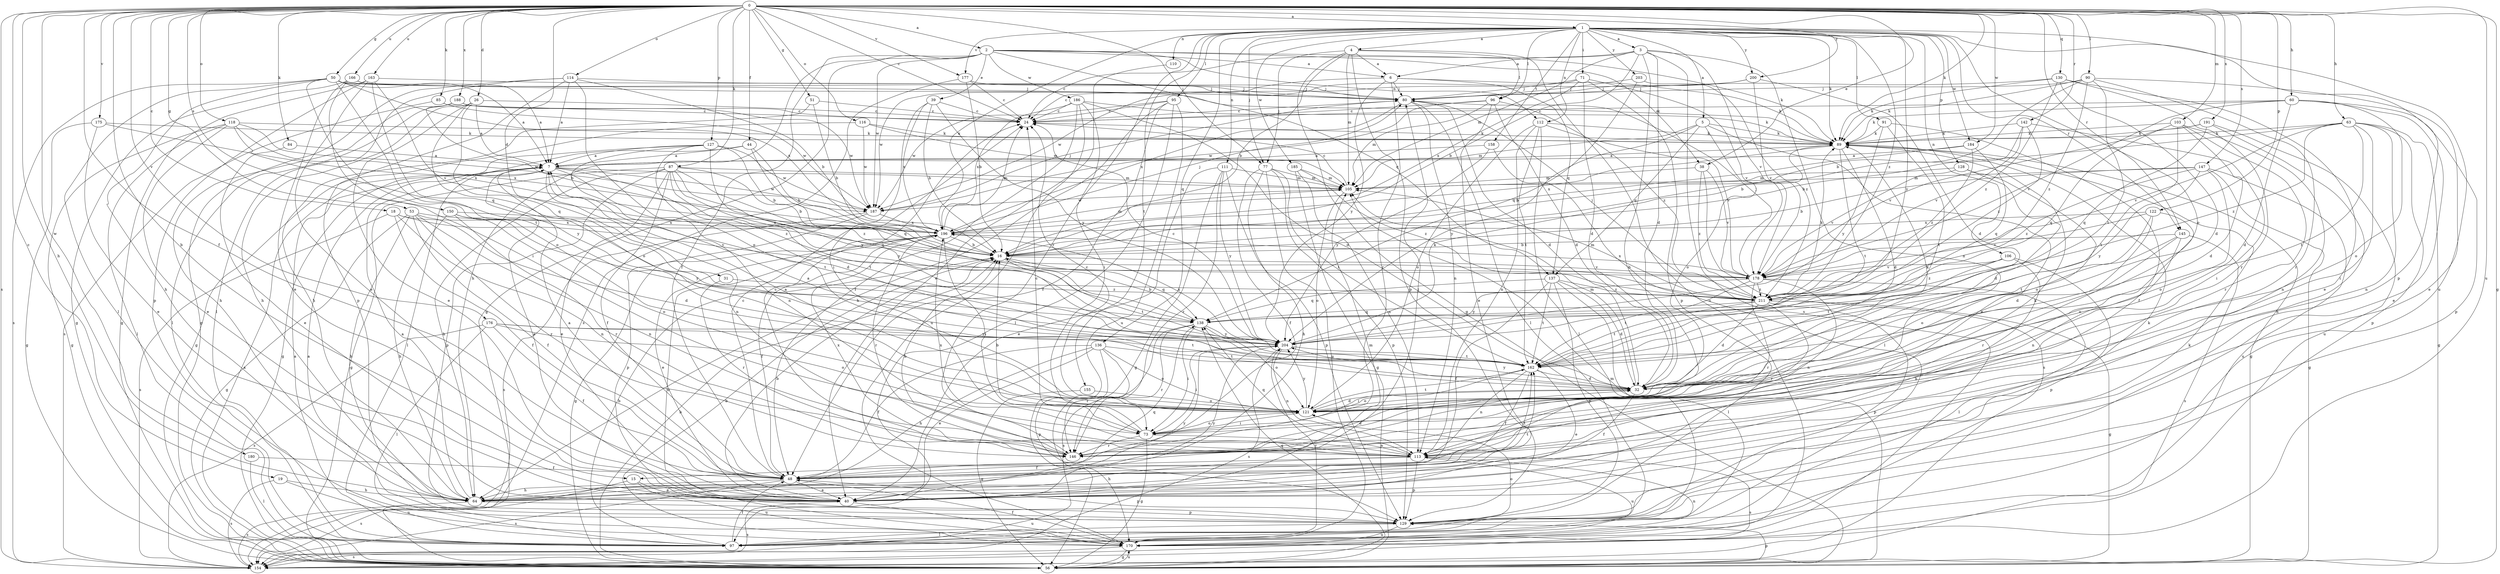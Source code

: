 strict digraph  {
0;
1;
2;
3;
4;
5;
6;
7;
15;
16;
18;
19;
24;
26;
31;
32;
38;
39;
40;
44;
48;
50;
51;
53;
56;
60;
63;
64;
71;
73;
77;
80;
84;
85;
87;
89;
90;
91;
95;
96;
97;
103;
105;
106;
110;
111;
112;
113;
114;
116;
118;
121;
122;
127;
128;
129;
130;
136;
137;
138;
142;
145;
146;
147;
150;
154;
155;
158;
162;
163;
166;
170;
175;
176;
177;
178;
180;
184;
185;
186;
187;
188;
191;
196;
200;
203;
204;
211;
0 -> 1  [label=a];
0 -> 2  [label=a];
0 -> 15  [label=b];
0 -> 18  [label=c];
0 -> 19  [label=c];
0 -> 24  [label=c];
0 -> 26  [label=d];
0 -> 31  [label=d];
0 -> 38  [label=e];
0 -> 44  [label=f];
0 -> 48  [label=f];
0 -> 50  [label=g];
0 -> 51  [label=g];
0 -> 53  [label=g];
0 -> 56  [label=g];
0 -> 60  [label=h];
0 -> 63  [label=h];
0 -> 64  [label=h];
0 -> 77  [label=j];
0 -> 84  [label=k];
0 -> 85  [label=k];
0 -> 87  [label=k];
0 -> 89  [label=k];
0 -> 90  [label=l];
0 -> 103  [label=m];
0 -> 114  [label=o];
0 -> 116  [label=o];
0 -> 118  [label=o];
0 -> 122  [label=p];
0 -> 127  [label=p];
0 -> 130  [label=q];
0 -> 142  [label=r];
0 -> 145  [label=r];
0 -> 147  [label=s];
0 -> 150  [label=s];
0 -> 154  [label=s];
0 -> 163  [label=u];
0 -> 166  [label=u];
0 -> 170  [label=u];
0 -> 175  [label=v];
0 -> 176  [label=v];
0 -> 177  [label=v];
0 -> 180  [label=w];
0 -> 184  [label=w];
0 -> 188  [label=x];
0 -> 191  [label=x];
0 -> 200  [label=y];
1 -> 3  [label=a];
1 -> 4  [label=a];
1 -> 5  [label=a];
1 -> 71  [label=i];
1 -> 77  [label=j];
1 -> 89  [label=k];
1 -> 91  [label=l];
1 -> 95  [label=l];
1 -> 96  [label=l];
1 -> 106  [label=n];
1 -> 110  [label=n];
1 -> 111  [label=n];
1 -> 112  [label=n];
1 -> 121  [label=o];
1 -> 128  [label=p];
1 -> 129  [label=p];
1 -> 136  [label=q];
1 -> 145  [label=r];
1 -> 146  [label=r];
1 -> 155  [label=t];
1 -> 158  [label=t];
1 -> 170  [label=u];
1 -> 177  [label=v];
1 -> 184  [label=w];
1 -> 185  [label=w];
1 -> 196  [label=x];
1 -> 200  [label=y];
1 -> 203  [label=y];
1 -> 204  [label=y];
1 -> 211  [label=z];
2 -> 6  [label=a];
2 -> 38  [label=e];
2 -> 39  [label=e];
2 -> 48  [label=f];
2 -> 56  [label=g];
2 -> 64  [label=h];
2 -> 89  [label=k];
2 -> 112  [label=n];
2 -> 137  [label=q];
2 -> 186  [label=w];
2 -> 187  [label=w];
3 -> 6  [label=a];
3 -> 15  [label=b];
3 -> 16  [label=b];
3 -> 24  [label=c];
3 -> 32  [label=d];
3 -> 105  [label=m];
3 -> 113  [label=n];
3 -> 154  [label=s];
3 -> 178  [label=v];
4 -> 6  [label=a];
4 -> 16  [label=b];
4 -> 56  [label=g];
4 -> 77  [label=j];
4 -> 96  [label=l];
4 -> 105  [label=m];
4 -> 129  [label=p];
4 -> 170  [label=u];
5 -> 40  [label=e];
5 -> 89  [label=k];
5 -> 105  [label=m];
5 -> 121  [label=o];
5 -> 137  [label=q];
5 -> 204  [label=y];
6 -> 80  [label=j];
6 -> 89  [label=k];
6 -> 137  [label=q];
6 -> 146  [label=r];
6 -> 187  [label=w];
6 -> 204  [label=y];
7 -> 105  [label=m];
7 -> 113  [label=n];
7 -> 162  [label=t];
7 -> 187  [label=w];
7 -> 211  [label=z];
15 -> 40  [label=e];
15 -> 154  [label=s];
15 -> 170  [label=u];
16 -> 138  [label=q];
16 -> 162  [label=t];
16 -> 178  [label=v];
18 -> 48  [label=f];
18 -> 113  [label=n];
18 -> 154  [label=s];
18 -> 178  [label=v];
18 -> 196  [label=x];
19 -> 64  [label=h];
19 -> 154  [label=s];
19 -> 170  [label=u];
24 -> 89  [label=k];
26 -> 7  [label=a];
26 -> 24  [label=c];
26 -> 40  [label=e];
26 -> 64  [label=h];
26 -> 121  [label=o];
26 -> 138  [label=q];
31 -> 146  [label=r];
31 -> 211  [label=z];
32 -> 7  [label=a];
32 -> 48  [label=f];
32 -> 89  [label=k];
32 -> 105  [label=m];
32 -> 121  [label=o];
32 -> 204  [label=y];
38 -> 105  [label=m];
38 -> 154  [label=s];
38 -> 178  [label=v];
38 -> 211  [label=z];
39 -> 16  [label=b];
39 -> 24  [label=c];
39 -> 73  [label=i];
39 -> 196  [label=x];
39 -> 204  [label=y];
40 -> 7  [label=a];
40 -> 16  [label=b];
40 -> 105  [label=m];
40 -> 138  [label=q];
40 -> 154  [label=s];
40 -> 170  [label=u];
40 -> 204  [label=y];
44 -> 7  [label=a];
44 -> 16  [label=b];
44 -> 97  [label=l];
44 -> 138  [label=q];
48 -> 7  [label=a];
48 -> 24  [label=c];
48 -> 40  [label=e];
48 -> 64  [label=h];
48 -> 80  [label=j];
48 -> 129  [label=p];
48 -> 154  [label=s];
48 -> 162  [label=t];
50 -> 7  [label=a];
50 -> 64  [label=h];
50 -> 80  [label=j];
50 -> 89  [label=k];
50 -> 97  [label=l];
50 -> 121  [label=o];
50 -> 154  [label=s];
50 -> 162  [label=t];
50 -> 196  [label=x];
51 -> 16  [label=b];
51 -> 24  [label=c];
51 -> 64  [label=h];
53 -> 32  [label=d];
53 -> 48  [label=f];
53 -> 56  [label=g];
53 -> 64  [label=h];
53 -> 113  [label=n];
53 -> 146  [label=r];
53 -> 196  [label=x];
56 -> 7  [label=a];
56 -> 16  [label=b];
56 -> 105  [label=m];
56 -> 129  [label=p];
56 -> 138  [label=q];
56 -> 170  [label=u];
60 -> 24  [label=c];
60 -> 32  [label=d];
60 -> 40  [label=e];
60 -> 89  [label=k];
60 -> 121  [label=o];
60 -> 129  [label=p];
60 -> 178  [label=v];
63 -> 16  [label=b];
63 -> 56  [label=g];
63 -> 73  [label=i];
63 -> 89  [label=k];
63 -> 113  [label=n];
63 -> 129  [label=p];
63 -> 162  [label=t];
63 -> 178  [label=v];
63 -> 211  [label=z];
64 -> 7  [label=a];
64 -> 89  [label=k];
64 -> 129  [label=p];
64 -> 154  [label=s];
64 -> 162  [label=t];
64 -> 204  [label=y];
71 -> 32  [label=d];
71 -> 80  [label=j];
71 -> 129  [label=p];
71 -> 178  [label=v];
71 -> 187  [label=w];
71 -> 196  [label=x];
73 -> 16  [label=b];
73 -> 24  [label=c];
73 -> 56  [label=g];
73 -> 113  [label=n];
73 -> 121  [label=o];
73 -> 146  [label=r];
77 -> 48  [label=f];
77 -> 64  [label=h];
77 -> 105  [label=m];
77 -> 129  [label=p];
77 -> 162  [label=t];
77 -> 170  [label=u];
80 -> 24  [label=c];
80 -> 32  [label=d];
80 -> 97  [label=l];
80 -> 113  [label=n];
80 -> 196  [label=x];
84 -> 7  [label=a];
84 -> 40  [label=e];
85 -> 24  [label=c];
85 -> 154  [label=s];
85 -> 187  [label=w];
87 -> 16  [label=b];
87 -> 40  [label=e];
87 -> 48  [label=f];
87 -> 56  [label=g];
87 -> 64  [label=h];
87 -> 105  [label=m];
87 -> 129  [label=p];
87 -> 138  [label=q];
87 -> 162  [label=t];
87 -> 204  [label=y];
87 -> 211  [label=z];
89 -> 7  [label=a];
89 -> 32  [label=d];
89 -> 56  [label=g];
89 -> 162  [label=t];
89 -> 196  [label=x];
90 -> 16  [label=b];
90 -> 40  [label=e];
90 -> 80  [label=j];
90 -> 89  [label=k];
90 -> 146  [label=r];
90 -> 162  [label=t];
90 -> 211  [label=z];
91 -> 48  [label=f];
91 -> 89  [label=k];
91 -> 162  [label=t];
91 -> 204  [label=y];
95 -> 24  [label=c];
95 -> 48  [label=f];
95 -> 64  [label=h];
95 -> 97  [label=l];
95 -> 170  [label=u];
95 -> 187  [label=w];
96 -> 24  [label=c];
96 -> 32  [label=d];
96 -> 40  [label=e];
96 -> 105  [label=m];
96 -> 187  [label=w];
96 -> 211  [label=z];
97 -> 7  [label=a];
97 -> 16  [label=b];
97 -> 48  [label=f];
97 -> 89  [label=k];
97 -> 121  [label=o];
103 -> 32  [label=d];
103 -> 89  [label=k];
103 -> 113  [label=n];
103 -> 138  [label=q];
103 -> 146  [label=r];
103 -> 162  [label=t];
105 -> 24  [label=c];
105 -> 121  [label=o];
105 -> 187  [label=w];
106 -> 64  [label=h];
106 -> 129  [label=p];
106 -> 162  [label=t];
106 -> 178  [label=v];
106 -> 211  [label=z];
110 -> 40  [label=e];
111 -> 40  [label=e];
111 -> 56  [label=g];
111 -> 105  [label=m];
111 -> 129  [label=p];
111 -> 146  [label=r];
111 -> 204  [label=y];
112 -> 89  [label=k];
112 -> 97  [label=l];
112 -> 113  [label=n];
112 -> 121  [label=o];
112 -> 162  [label=t];
112 -> 178  [label=v];
113 -> 48  [label=f];
113 -> 64  [label=h];
113 -> 129  [label=p];
113 -> 138  [label=q];
113 -> 154  [label=s];
113 -> 170  [label=u];
113 -> 196  [label=x];
114 -> 7  [label=a];
114 -> 16  [label=b];
114 -> 56  [label=g];
114 -> 80  [label=j];
114 -> 97  [label=l];
114 -> 121  [label=o];
114 -> 129  [label=p];
116 -> 56  [label=g];
116 -> 89  [label=k];
116 -> 105  [label=m];
116 -> 187  [label=w];
118 -> 40  [label=e];
118 -> 56  [label=g];
118 -> 89  [label=k];
118 -> 97  [label=l];
118 -> 187  [label=w];
118 -> 196  [label=x];
118 -> 204  [label=y];
121 -> 7  [label=a];
121 -> 24  [label=c];
121 -> 32  [label=d];
121 -> 73  [label=i];
121 -> 162  [label=t];
121 -> 204  [label=y];
122 -> 32  [label=d];
122 -> 121  [label=o];
122 -> 162  [label=t];
122 -> 178  [label=v];
122 -> 196  [label=x];
127 -> 7  [label=a];
127 -> 16  [label=b];
127 -> 32  [label=d];
127 -> 56  [label=g];
127 -> 113  [label=n];
127 -> 187  [label=w];
127 -> 204  [label=y];
128 -> 32  [label=d];
128 -> 105  [label=m];
128 -> 121  [label=o];
128 -> 178  [label=v];
129 -> 97  [label=l];
129 -> 170  [label=u];
130 -> 32  [label=d];
130 -> 40  [label=e];
130 -> 80  [label=j];
130 -> 89  [label=k];
130 -> 146  [label=r];
130 -> 211  [label=z];
136 -> 40  [label=e];
136 -> 48  [label=f];
136 -> 64  [label=h];
136 -> 121  [label=o];
136 -> 129  [label=p];
136 -> 146  [label=r];
136 -> 162  [label=t];
137 -> 32  [label=d];
137 -> 48  [label=f];
137 -> 97  [label=l];
137 -> 129  [label=p];
137 -> 138  [label=q];
137 -> 162  [label=t];
137 -> 211  [label=z];
138 -> 16  [label=b];
138 -> 73  [label=i];
138 -> 121  [label=o];
138 -> 146  [label=r];
138 -> 154  [label=s];
138 -> 204  [label=y];
142 -> 16  [label=b];
142 -> 73  [label=i];
142 -> 89  [label=k];
142 -> 178  [label=v];
142 -> 211  [label=z];
145 -> 16  [label=b];
145 -> 113  [label=n];
145 -> 121  [label=o];
145 -> 146  [label=r];
145 -> 154  [label=s];
146 -> 16  [label=b];
146 -> 24  [label=c];
146 -> 32  [label=d];
146 -> 89  [label=k];
146 -> 196  [label=x];
147 -> 16  [label=b];
147 -> 56  [label=g];
147 -> 105  [label=m];
147 -> 121  [label=o];
147 -> 170  [label=u];
147 -> 204  [label=y];
147 -> 211  [label=z];
150 -> 64  [label=h];
150 -> 121  [label=o];
150 -> 146  [label=r];
150 -> 196  [label=x];
150 -> 204  [label=y];
155 -> 56  [label=g];
155 -> 121  [label=o];
158 -> 7  [label=a];
158 -> 97  [label=l];
158 -> 204  [label=y];
162 -> 32  [label=d];
162 -> 40  [label=e];
162 -> 48  [label=f];
162 -> 73  [label=i];
162 -> 113  [label=n];
163 -> 40  [label=e];
163 -> 56  [label=g];
163 -> 80  [label=j];
163 -> 129  [label=p];
163 -> 138  [label=q];
163 -> 178  [label=v];
166 -> 7  [label=a];
166 -> 40  [label=e];
166 -> 56  [label=g];
166 -> 73  [label=i];
166 -> 80  [label=j];
170 -> 7  [label=a];
170 -> 16  [label=b];
170 -> 48  [label=f];
170 -> 56  [label=g];
170 -> 113  [label=n];
170 -> 154  [label=s];
170 -> 204  [label=y];
175 -> 40  [label=e];
175 -> 56  [label=g];
175 -> 89  [label=k];
175 -> 196  [label=x];
176 -> 48  [label=f];
176 -> 97  [label=l];
176 -> 121  [label=o];
176 -> 154  [label=s];
176 -> 162  [label=t];
176 -> 204  [label=y];
177 -> 16  [label=b];
177 -> 24  [label=c];
177 -> 80  [label=j];
177 -> 154  [label=s];
178 -> 80  [label=j];
178 -> 97  [label=l];
178 -> 113  [label=n];
178 -> 146  [label=r];
178 -> 162  [label=t];
178 -> 196  [label=x];
178 -> 204  [label=y];
178 -> 211  [label=z];
180 -> 48  [label=f];
180 -> 97  [label=l];
184 -> 7  [label=a];
184 -> 16  [label=b];
184 -> 138  [label=q];
184 -> 211  [label=z];
185 -> 56  [label=g];
185 -> 105  [label=m];
185 -> 113  [label=n];
185 -> 211  [label=z];
186 -> 24  [label=c];
186 -> 32  [label=d];
186 -> 48  [label=f];
186 -> 73  [label=i];
186 -> 89  [label=k];
186 -> 170  [label=u];
186 -> 196  [label=x];
187 -> 80  [label=j];
187 -> 129  [label=p];
187 -> 154  [label=s];
187 -> 196  [label=x];
188 -> 16  [label=b];
188 -> 24  [label=c];
188 -> 64  [label=h];
188 -> 97  [label=l];
188 -> 187  [label=w];
191 -> 64  [label=h];
191 -> 89  [label=k];
191 -> 138  [label=q];
191 -> 170  [label=u];
191 -> 178  [label=v];
196 -> 16  [label=b];
196 -> 24  [label=c];
196 -> 40  [label=e];
196 -> 48  [label=f];
196 -> 56  [label=g];
196 -> 73  [label=i];
196 -> 80  [label=j];
196 -> 105  [label=m];
196 -> 146  [label=r];
196 -> 170  [label=u];
200 -> 24  [label=c];
200 -> 32  [label=d];
200 -> 80  [label=j];
200 -> 178  [label=v];
203 -> 80  [label=j];
203 -> 138  [label=q];
203 -> 211  [label=z];
204 -> 24  [label=c];
204 -> 73  [label=i];
204 -> 89  [label=k];
204 -> 113  [label=n];
204 -> 154  [label=s];
204 -> 162  [label=t];
204 -> 196  [label=x];
211 -> 32  [label=d];
211 -> 56  [label=g];
211 -> 80  [label=j];
211 -> 89  [label=k];
211 -> 105  [label=m];
211 -> 129  [label=p];
211 -> 138  [label=q];
211 -> 146  [label=r];
211 -> 162  [label=t];
}
